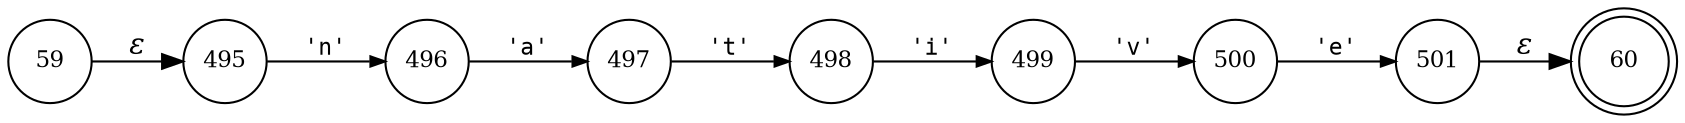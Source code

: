 digraph ATN {
rankdir=LR;
s60[fontsize=11, label="60", shape=doublecircle, fixedsize=true, width=.6];
s496[fontsize=11,label="496", shape=circle, fixedsize=true, width=.55, peripheries=1];
s497[fontsize=11,label="497", shape=circle, fixedsize=true, width=.55, peripheries=1];
s498[fontsize=11,label="498", shape=circle, fixedsize=true, width=.55, peripheries=1];
s499[fontsize=11,label="499", shape=circle, fixedsize=true, width=.55, peripheries=1];
s500[fontsize=11,label="500", shape=circle, fixedsize=true, width=.55, peripheries=1];
s501[fontsize=11,label="501", shape=circle, fixedsize=true, width=.55, peripheries=1];
s59[fontsize=11,label="59", shape=circle, fixedsize=true, width=.55, peripheries=1];
s495[fontsize=11,label="495", shape=circle, fixedsize=true, width=.55, peripheries=1];
s59 -> s495 [fontname="Times-Italic", label="&epsilon;"];
s495 -> s496 [fontsize=11, fontname="Courier", arrowsize=.7, label = "'n'", arrowhead = normal];
s496 -> s497 [fontsize=11, fontname="Courier", arrowsize=.7, label = "'a'", arrowhead = normal];
s497 -> s498 [fontsize=11, fontname="Courier", arrowsize=.7, label = "'t'", arrowhead = normal];
s498 -> s499 [fontsize=11, fontname="Courier", arrowsize=.7, label = "'i'", arrowhead = normal];
s499 -> s500 [fontsize=11, fontname="Courier", arrowsize=.7, label = "'v'", arrowhead = normal];
s500 -> s501 [fontsize=11, fontname="Courier", arrowsize=.7, label = "'e'", arrowhead = normal];
s501 -> s60 [fontname="Times-Italic", label="&epsilon;"];
}